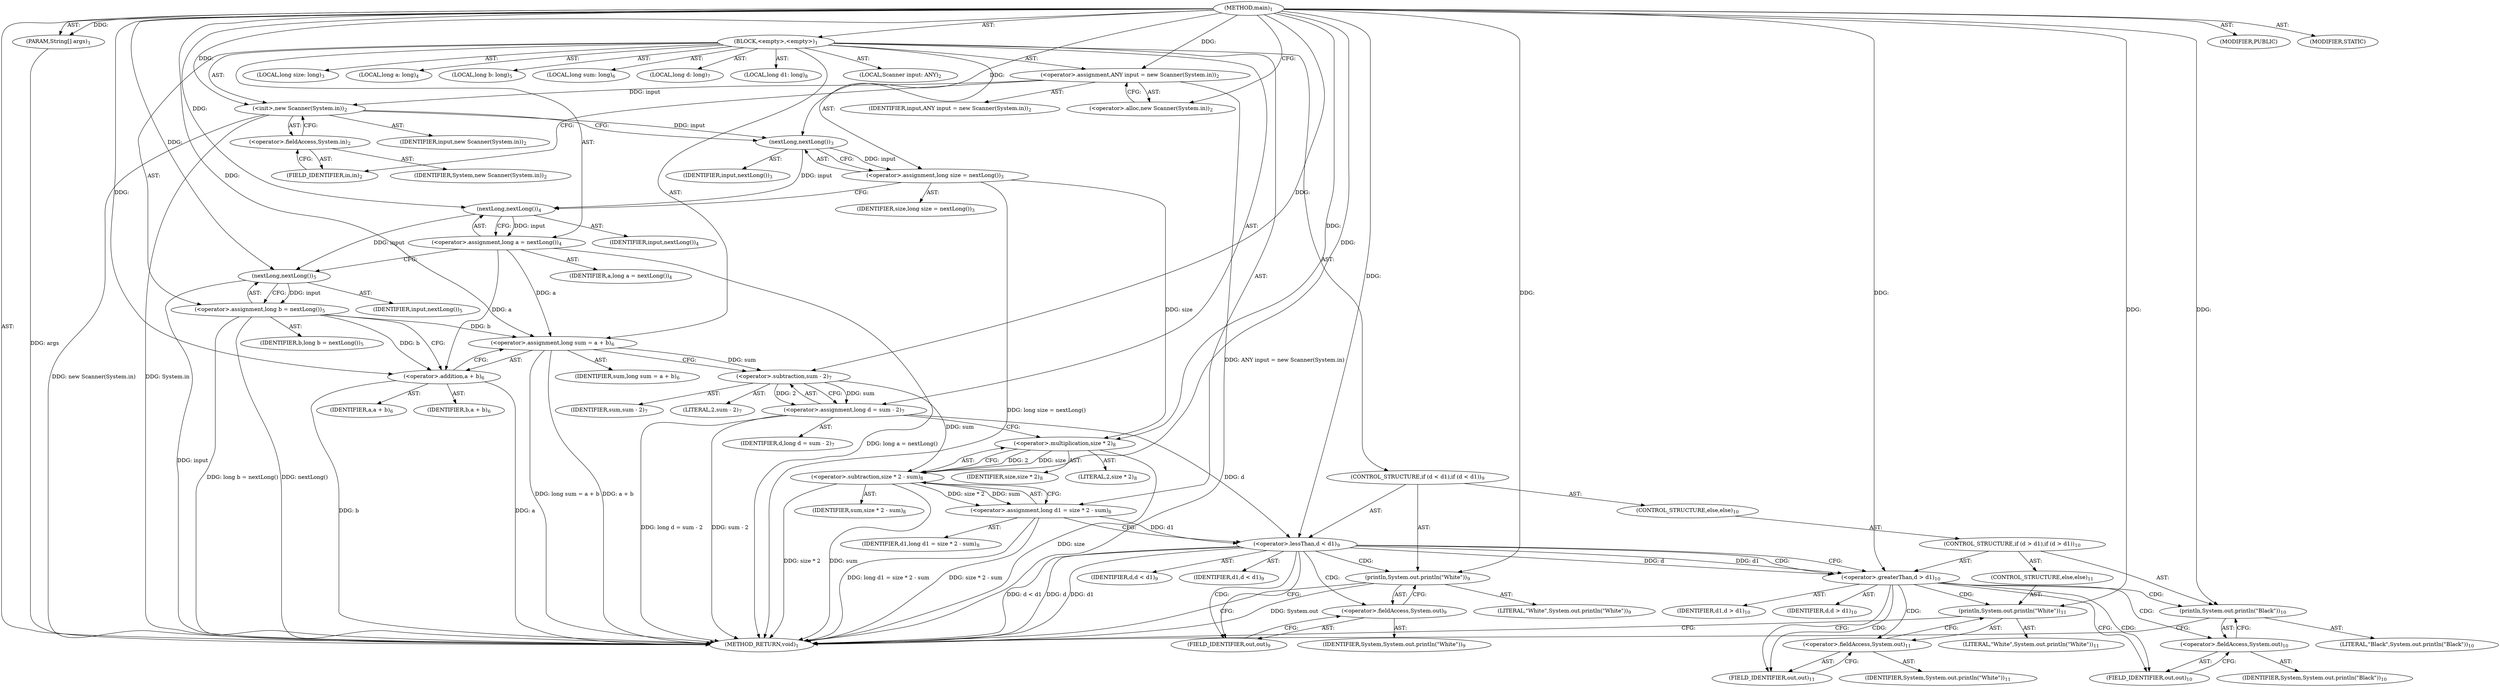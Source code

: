 digraph "main" {  
"19" [label = <(METHOD,main)<SUB>1</SUB>> ]
"20" [label = <(PARAM,String[] args)<SUB>1</SUB>> ]
"21" [label = <(BLOCK,&lt;empty&gt;,&lt;empty&gt;)<SUB>1</SUB>> ]
"4" [label = <(LOCAL,Scanner input: ANY)<SUB>2</SUB>> ]
"22" [label = <(&lt;operator&gt;.assignment,ANY input = new Scanner(System.in))<SUB>2</SUB>> ]
"23" [label = <(IDENTIFIER,input,ANY input = new Scanner(System.in))<SUB>2</SUB>> ]
"24" [label = <(&lt;operator&gt;.alloc,new Scanner(System.in))<SUB>2</SUB>> ]
"25" [label = <(&lt;init&gt;,new Scanner(System.in))<SUB>2</SUB>> ]
"3" [label = <(IDENTIFIER,input,new Scanner(System.in))<SUB>2</SUB>> ]
"26" [label = <(&lt;operator&gt;.fieldAccess,System.in)<SUB>2</SUB>> ]
"27" [label = <(IDENTIFIER,System,new Scanner(System.in))<SUB>2</SUB>> ]
"28" [label = <(FIELD_IDENTIFIER,in,in)<SUB>2</SUB>> ]
"29" [label = <(LOCAL,long size: long)<SUB>3</SUB>> ]
"30" [label = <(&lt;operator&gt;.assignment,long size = nextLong())<SUB>3</SUB>> ]
"31" [label = <(IDENTIFIER,size,long size = nextLong())<SUB>3</SUB>> ]
"32" [label = <(nextLong,nextLong())<SUB>3</SUB>> ]
"33" [label = <(IDENTIFIER,input,nextLong())<SUB>3</SUB>> ]
"34" [label = <(LOCAL,long a: long)<SUB>4</SUB>> ]
"35" [label = <(&lt;operator&gt;.assignment,long a = nextLong())<SUB>4</SUB>> ]
"36" [label = <(IDENTIFIER,a,long a = nextLong())<SUB>4</SUB>> ]
"37" [label = <(nextLong,nextLong())<SUB>4</SUB>> ]
"38" [label = <(IDENTIFIER,input,nextLong())<SUB>4</SUB>> ]
"39" [label = <(LOCAL,long b: long)<SUB>5</SUB>> ]
"40" [label = <(&lt;operator&gt;.assignment,long b = nextLong())<SUB>5</SUB>> ]
"41" [label = <(IDENTIFIER,b,long b = nextLong())<SUB>5</SUB>> ]
"42" [label = <(nextLong,nextLong())<SUB>5</SUB>> ]
"43" [label = <(IDENTIFIER,input,nextLong())<SUB>5</SUB>> ]
"44" [label = <(LOCAL,long sum: long)<SUB>6</SUB>> ]
"45" [label = <(&lt;operator&gt;.assignment,long sum = a + b)<SUB>6</SUB>> ]
"46" [label = <(IDENTIFIER,sum,long sum = a + b)<SUB>6</SUB>> ]
"47" [label = <(&lt;operator&gt;.addition,a + b)<SUB>6</SUB>> ]
"48" [label = <(IDENTIFIER,a,a + b)<SUB>6</SUB>> ]
"49" [label = <(IDENTIFIER,b,a + b)<SUB>6</SUB>> ]
"50" [label = <(LOCAL,long d: long)<SUB>7</SUB>> ]
"51" [label = <(&lt;operator&gt;.assignment,long d = sum - 2)<SUB>7</SUB>> ]
"52" [label = <(IDENTIFIER,d,long d = sum - 2)<SUB>7</SUB>> ]
"53" [label = <(&lt;operator&gt;.subtraction,sum - 2)<SUB>7</SUB>> ]
"54" [label = <(IDENTIFIER,sum,sum - 2)<SUB>7</SUB>> ]
"55" [label = <(LITERAL,2,sum - 2)<SUB>7</SUB>> ]
"56" [label = <(LOCAL,long d1: long)<SUB>8</SUB>> ]
"57" [label = <(&lt;operator&gt;.assignment,long d1 = size * 2 - sum)<SUB>8</SUB>> ]
"58" [label = <(IDENTIFIER,d1,long d1 = size * 2 - sum)<SUB>8</SUB>> ]
"59" [label = <(&lt;operator&gt;.subtraction,size * 2 - sum)<SUB>8</SUB>> ]
"60" [label = <(&lt;operator&gt;.multiplication,size * 2)<SUB>8</SUB>> ]
"61" [label = <(IDENTIFIER,size,size * 2)<SUB>8</SUB>> ]
"62" [label = <(LITERAL,2,size * 2)<SUB>8</SUB>> ]
"63" [label = <(IDENTIFIER,sum,size * 2 - sum)<SUB>8</SUB>> ]
"64" [label = <(CONTROL_STRUCTURE,if (d &lt; d1),if (d &lt; d1))<SUB>9</SUB>> ]
"65" [label = <(&lt;operator&gt;.lessThan,d &lt; d1)<SUB>9</SUB>> ]
"66" [label = <(IDENTIFIER,d,d &lt; d1)<SUB>9</SUB>> ]
"67" [label = <(IDENTIFIER,d1,d &lt; d1)<SUB>9</SUB>> ]
"68" [label = <(println,System.out.println(&quot;White&quot;))<SUB>9</SUB>> ]
"69" [label = <(&lt;operator&gt;.fieldAccess,System.out)<SUB>9</SUB>> ]
"70" [label = <(IDENTIFIER,System,System.out.println(&quot;White&quot;))<SUB>9</SUB>> ]
"71" [label = <(FIELD_IDENTIFIER,out,out)<SUB>9</SUB>> ]
"72" [label = <(LITERAL,&quot;White&quot;,System.out.println(&quot;White&quot;))<SUB>9</SUB>> ]
"73" [label = <(CONTROL_STRUCTURE,else,else)<SUB>10</SUB>> ]
"74" [label = <(CONTROL_STRUCTURE,if (d &gt; d1),if (d &gt; d1))<SUB>10</SUB>> ]
"75" [label = <(&lt;operator&gt;.greaterThan,d &gt; d1)<SUB>10</SUB>> ]
"76" [label = <(IDENTIFIER,d,d &gt; d1)<SUB>10</SUB>> ]
"77" [label = <(IDENTIFIER,d1,d &gt; d1)<SUB>10</SUB>> ]
"78" [label = <(println,System.out.println(&quot;Black&quot;))<SUB>10</SUB>> ]
"79" [label = <(&lt;operator&gt;.fieldAccess,System.out)<SUB>10</SUB>> ]
"80" [label = <(IDENTIFIER,System,System.out.println(&quot;Black&quot;))<SUB>10</SUB>> ]
"81" [label = <(FIELD_IDENTIFIER,out,out)<SUB>10</SUB>> ]
"82" [label = <(LITERAL,&quot;Black&quot;,System.out.println(&quot;Black&quot;))<SUB>10</SUB>> ]
"83" [label = <(CONTROL_STRUCTURE,else,else)<SUB>11</SUB>> ]
"84" [label = <(println,System.out.println(&quot;White&quot;))<SUB>11</SUB>> ]
"85" [label = <(&lt;operator&gt;.fieldAccess,System.out)<SUB>11</SUB>> ]
"86" [label = <(IDENTIFIER,System,System.out.println(&quot;White&quot;))<SUB>11</SUB>> ]
"87" [label = <(FIELD_IDENTIFIER,out,out)<SUB>11</SUB>> ]
"88" [label = <(LITERAL,&quot;White&quot;,System.out.println(&quot;White&quot;))<SUB>11</SUB>> ]
"89" [label = <(MODIFIER,PUBLIC)> ]
"90" [label = <(MODIFIER,STATIC)> ]
"91" [label = <(METHOD_RETURN,void)<SUB>1</SUB>> ]
  "19" -> "20"  [ label = "AST: "] 
  "19" -> "21"  [ label = "AST: "] 
  "19" -> "89"  [ label = "AST: "] 
  "19" -> "90"  [ label = "AST: "] 
  "19" -> "91"  [ label = "AST: "] 
  "21" -> "4"  [ label = "AST: "] 
  "21" -> "22"  [ label = "AST: "] 
  "21" -> "25"  [ label = "AST: "] 
  "21" -> "29"  [ label = "AST: "] 
  "21" -> "30"  [ label = "AST: "] 
  "21" -> "34"  [ label = "AST: "] 
  "21" -> "35"  [ label = "AST: "] 
  "21" -> "39"  [ label = "AST: "] 
  "21" -> "40"  [ label = "AST: "] 
  "21" -> "44"  [ label = "AST: "] 
  "21" -> "45"  [ label = "AST: "] 
  "21" -> "50"  [ label = "AST: "] 
  "21" -> "51"  [ label = "AST: "] 
  "21" -> "56"  [ label = "AST: "] 
  "21" -> "57"  [ label = "AST: "] 
  "21" -> "64"  [ label = "AST: "] 
  "22" -> "23"  [ label = "AST: "] 
  "22" -> "24"  [ label = "AST: "] 
  "25" -> "3"  [ label = "AST: "] 
  "25" -> "26"  [ label = "AST: "] 
  "26" -> "27"  [ label = "AST: "] 
  "26" -> "28"  [ label = "AST: "] 
  "30" -> "31"  [ label = "AST: "] 
  "30" -> "32"  [ label = "AST: "] 
  "32" -> "33"  [ label = "AST: "] 
  "35" -> "36"  [ label = "AST: "] 
  "35" -> "37"  [ label = "AST: "] 
  "37" -> "38"  [ label = "AST: "] 
  "40" -> "41"  [ label = "AST: "] 
  "40" -> "42"  [ label = "AST: "] 
  "42" -> "43"  [ label = "AST: "] 
  "45" -> "46"  [ label = "AST: "] 
  "45" -> "47"  [ label = "AST: "] 
  "47" -> "48"  [ label = "AST: "] 
  "47" -> "49"  [ label = "AST: "] 
  "51" -> "52"  [ label = "AST: "] 
  "51" -> "53"  [ label = "AST: "] 
  "53" -> "54"  [ label = "AST: "] 
  "53" -> "55"  [ label = "AST: "] 
  "57" -> "58"  [ label = "AST: "] 
  "57" -> "59"  [ label = "AST: "] 
  "59" -> "60"  [ label = "AST: "] 
  "59" -> "63"  [ label = "AST: "] 
  "60" -> "61"  [ label = "AST: "] 
  "60" -> "62"  [ label = "AST: "] 
  "64" -> "65"  [ label = "AST: "] 
  "64" -> "68"  [ label = "AST: "] 
  "64" -> "73"  [ label = "AST: "] 
  "65" -> "66"  [ label = "AST: "] 
  "65" -> "67"  [ label = "AST: "] 
  "68" -> "69"  [ label = "AST: "] 
  "68" -> "72"  [ label = "AST: "] 
  "69" -> "70"  [ label = "AST: "] 
  "69" -> "71"  [ label = "AST: "] 
  "73" -> "74"  [ label = "AST: "] 
  "74" -> "75"  [ label = "AST: "] 
  "74" -> "78"  [ label = "AST: "] 
  "74" -> "83"  [ label = "AST: "] 
  "75" -> "76"  [ label = "AST: "] 
  "75" -> "77"  [ label = "AST: "] 
  "78" -> "79"  [ label = "AST: "] 
  "78" -> "82"  [ label = "AST: "] 
  "79" -> "80"  [ label = "AST: "] 
  "79" -> "81"  [ label = "AST: "] 
  "83" -> "84"  [ label = "AST: "] 
  "84" -> "85"  [ label = "AST: "] 
  "84" -> "88"  [ label = "AST: "] 
  "85" -> "86"  [ label = "AST: "] 
  "85" -> "87"  [ label = "AST: "] 
  "22" -> "28"  [ label = "CFG: "] 
  "25" -> "32"  [ label = "CFG: "] 
  "30" -> "37"  [ label = "CFG: "] 
  "35" -> "42"  [ label = "CFG: "] 
  "40" -> "47"  [ label = "CFG: "] 
  "45" -> "53"  [ label = "CFG: "] 
  "51" -> "60"  [ label = "CFG: "] 
  "57" -> "65"  [ label = "CFG: "] 
  "24" -> "22"  [ label = "CFG: "] 
  "26" -> "25"  [ label = "CFG: "] 
  "32" -> "30"  [ label = "CFG: "] 
  "37" -> "35"  [ label = "CFG: "] 
  "42" -> "40"  [ label = "CFG: "] 
  "47" -> "45"  [ label = "CFG: "] 
  "53" -> "51"  [ label = "CFG: "] 
  "59" -> "57"  [ label = "CFG: "] 
  "65" -> "71"  [ label = "CFG: "] 
  "65" -> "75"  [ label = "CFG: "] 
  "68" -> "91"  [ label = "CFG: "] 
  "28" -> "26"  [ label = "CFG: "] 
  "60" -> "59"  [ label = "CFG: "] 
  "69" -> "68"  [ label = "CFG: "] 
  "71" -> "69"  [ label = "CFG: "] 
  "75" -> "81"  [ label = "CFG: "] 
  "75" -> "87"  [ label = "CFG: "] 
  "78" -> "91"  [ label = "CFG: "] 
  "79" -> "78"  [ label = "CFG: "] 
  "84" -> "91"  [ label = "CFG: "] 
  "81" -> "79"  [ label = "CFG: "] 
  "85" -> "84"  [ label = "CFG: "] 
  "87" -> "85"  [ label = "CFG: "] 
  "19" -> "24"  [ label = "CFG: "] 
  "20" -> "91"  [ label = "DDG: args"] 
  "22" -> "91"  [ label = "DDG: ANY input = new Scanner(System.in)"] 
  "25" -> "91"  [ label = "DDG: System.in"] 
  "25" -> "91"  [ label = "DDG: new Scanner(System.in)"] 
  "30" -> "91"  [ label = "DDG: long size = nextLong()"] 
  "35" -> "91"  [ label = "DDG: long a = nextLong()"] 
  "42" -> "91"  [ label = "DDG: input"] 
  "40" -> "91"  [ label = "DDG: nextLong()"] 
  "40" -> "91"  [ label = "DDG: long b = nextLong()"] 
  "47" -> "91"  [ label = "DDG: a"] 
  "47" -> "91"  [ label = "DDG: b"] 
  "45" -> "91"  [ label = "DDG: a + b"] 
  "45" -> "91"  [ label = "DDG: long sum = a + b"] 
  "51" -> "91"  [ label = "DDG: sum - 2"] 
  "51" -> "91"  [ label = "DDG: long d = sum - 2"] 
  "60" -> "91"  [ label = "DDG: size"] 
  "59" -> "91"  [ label = "DDG: size * 2"] 
  "59" -> "91"  [ label = "DDG: sum"] 
  "57" -> "91"  [ label = "DDG: size * 2 - sum"] 
  "57" -> "91"  [ label = "DDG: long d1 = size * 2 - sum"] 
  "65" -> "91"  [ label = "DDG: d"] 
  "65" -> "91"  [ label = "DDG: d1"] 
  "65" -> "91"  [ label = "DDG: d &lt; d1"] 
  "68" -> "91"  [ label = "DDG: System.out"] 
  "19" -> "20"  [ label = "DDG: "] 
  "19" -> "22"  [ label = "DDG: "] 
  "32" -> "30"  [ label = "DDG: input"] 
  "37" -> "35"  [ label = "DDG: input"] 
  "42" -> "40"  [ label = "DDG: input"] 
  "35" -> "45"  [ label = "DDG: a"] 
  "19" -> "45"  [ label = "DDG: "] 
  "40" -> "45"  [ label = "DDG: b"] 
  "53" -> "51"  [ label = "DDG: sum"] 
  "53" -> "51"  [ label = "DDG: 2"] 
  "59" -> "57"  [ label = "DDG: size * 2"] 
  "59" -> "57"  [ label = "DDG: sum"] 
  "22" -> "25"  [ label = "DDG: input"] 
  "19" -> "25"  [ label = "DDG: "] 
  "25" -> "32"  [ label = "DDG: input"] 
  "19" -> "32"  [ label = "DDG: "] 
  "32" -> "37"  [ label = "DDG: input"] 
  "19" -> "37"  [ label = "DDG: "] 
  "37" -> "42"  [ label = "DDG: input"] 
  "19" -> "42"  [ label = "DDG: "] 
  "35" -> "47"  [ label = "DDG: a"] 
  "19" -> "47"  [ label = "DDG: "] 
  "40" -> "47"  [ label = "DDG: b"] 
  "45" -> "53"  [ label = "DDG: sum"] 
  "19" -> "53"  [ label = "DDG: "] 
  "60" -> "59"  [ label = "DDG: size"] 
  "60" -> "59"  [ label = "DDG: 2"] 
  "53" -> "59"  [ label = "DDG: sum"] 
  "19" -> "59"  [ label = "DDG: "] 
  "51" -> "65"  [ label = "DDG: d"] 
  "19" -> "65"  [ label = "DDG: "] 
  "57" -> "65"  [ label = "DDG: d1"] 
  "19" -> "68"  [ label = "DDG: "] 
  "30" -> "60"  [ label = "DDG: size"] 
  "19" -> "60"  [ label = "DDG: "] 
  "65" -> "75"  [ label = "DDG: d"] 
  "19" -> "75"  [ label = "DDG: "] 
  "65" -> "75"  [ label = "DDG: d1"] 
  "19" -> "78"  [ label = "DDG: "] 
  "19" -> "84"  [ label = "DDG: "] 
  "65" -> "68"  [ label = "CDG: "] 
  "65" -> "71"  [ label = "CDG: "] 
  "65" -> "75"  [ label = "CDG: "] 
  "65" -> "69"  [ label = "CDG: "] 
  "75" -> "87"  [ label = "CDG: "] 
  "75" -> "81"  [ label = "CDG: "] 
  "75" -> "84"  [ label = "CDG: "] 
  "75" -> "85"  [ label = "CDG: "] 
  "75" -> "78"  [ label = "CDG: "] 
  "75" -> "79"  [ label = "CDG: "] 
}
